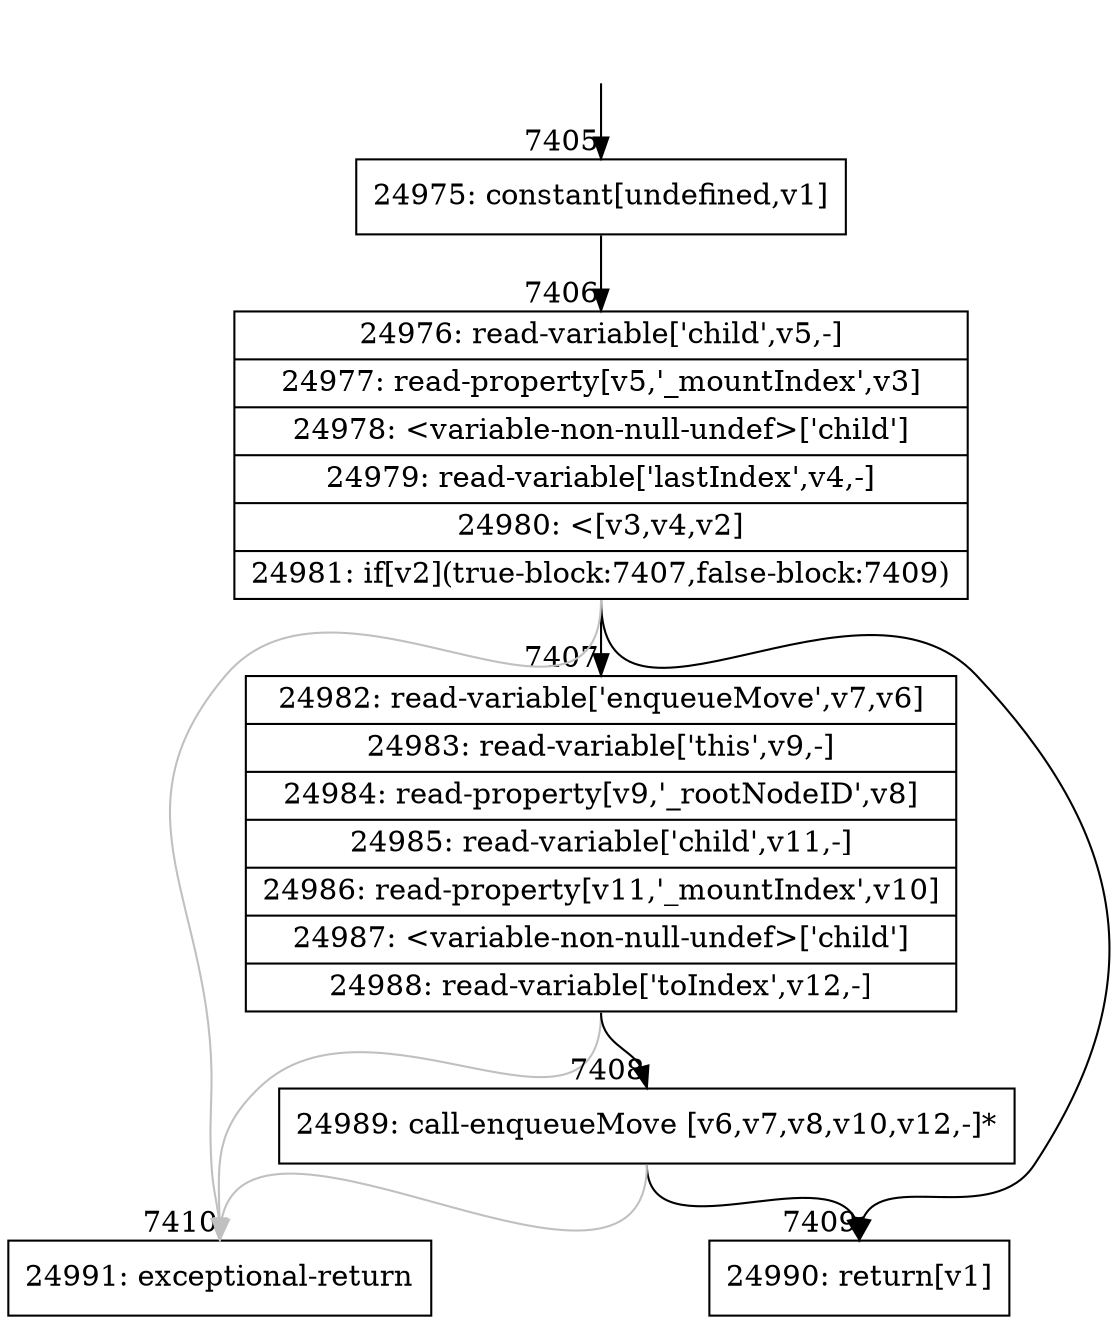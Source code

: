 digraph {
rankdir="TD"
BB_entry509[shape=none,label=""];
BB_entry509 -> BB7405 [tailport=s, headport=n, headlabel="    7405"]
BB7405 [shape=record label="{24975: constant[undefined,v1]}" ] 
BB7405 -> BB7406 [tailport=s, headport=n, headlabel="      7406"]
BB7406 [shape=record label="{24976: read-variable['child',v5,-]|24977: read-property[v5,'_mountIndex',v3]|24978: \<variable-non-null-undef\>['child']|24979: read-variable['lastIndex',v4,-]|24980: \<[v3,v4,v2]|24981: if[v2](true-block:7407,false-block:7409)}" ] 
BB7406 -> BB7407 [tailport=s, headport=n, headlabel="      7407"]
BB7406 -> BB7409 [tailport=s, headport=n, headlabel="      7409"]
BB7406 -> BB7410 [tailport=s, headport=n, color=gray, headlabel="      7410"]
BB7407 [shape=record label="{24982: read-variable['enqueueMove',v7,v6]|24983: read-variable['this',v9,-]|24984: read-property[v9,'_rootNodeID',v8]|24985: read-variable['child',v11,-]|24986: read-property[v11,'_mountIndex',v10]|24987: \<variable-non-null-undef\>['child']|24988: read-variable['toIndex',v12,-]}" ] 
BB7407 -> BB7408 [tailport=s, headport=n, headlabel="      7408"]
BB7407 -> BB7410 [tailport=s, headport=n, color=gray]
BB7408 [shape=record label="{24989: call-enqueueMove [v6,v7,v8,v10,v12,-]*}" ] 
BB7408 -> BB7409 [tailport=s, headport=n]
BB7408 -> BB7410 [tailport=s, headport=n, color=gray]
BB7409 [shape=record label="{24990: return[v1]}" ] 
BB7410 [shape=record label="{24991: exceptional-return}" ] 
//#$~ 12989
}
